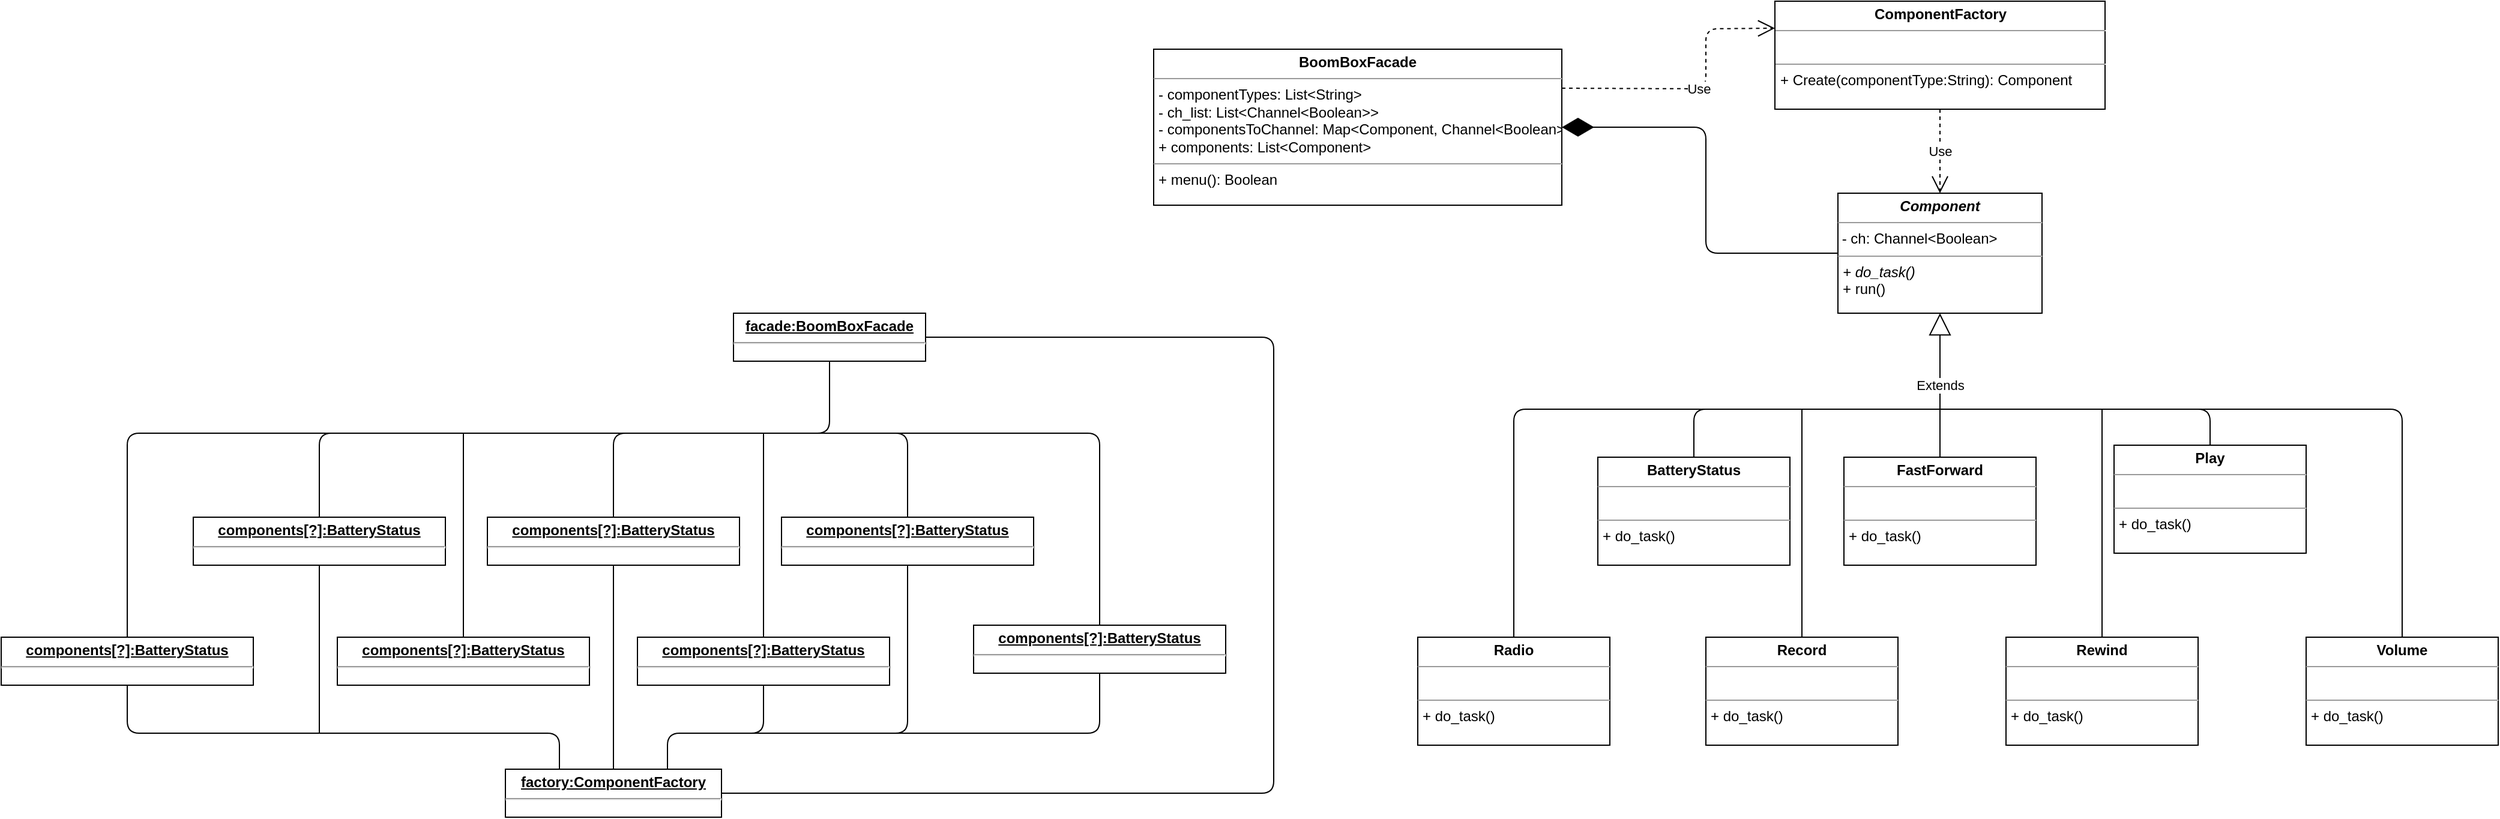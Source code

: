 <mxfile version="14.7.7" type="device"><diagram id="nM0XgFB8ks2Md1LVTOkH" name="Page-1"><mxGraphModel dx="3940" dy="1017" grid="1" gridSize="10" guides="1" tooltips="1" connect="1" arrows="1" fold="1" page="1" pageScale="1" pageWidth="850" pageHeight="1100" math="0" shadow="0"><root><mxCell id="0"/><mxCell id="1" parent="0"/><mxCell id="m_AbLx62StOzzWmLyRg3-1" value="&lt;p style=&quot;margin: 0px ; margin-top: 4px ; text-align: center&quot;&gt;&lt;i&gt;&lt;b&gt;Component&lt;/b&gt;&lt;/i&gt;&lt;/p&gt;&lt;hr size=&quot;1&quot;&gt;&amp;nbsp;- ch: Channel&amp;lt;Boolean&amp;gt;&lt;br&gt;&lt;hr size=&quot;1&quot;&gt;&lt;p style=&quot;margin: 0px ; margin-left: 4px&quot;&gt;&lt;i&gt;+ do_task()&lt;/i&gt;&lt;br&gt;&lt;/p&gt;&lt;p style=&quot;margin: 0px ; margin-left: 4px&quot;&gt;+ run()&lt;/p&gt;" style="verticalAlign=top;align=left;overflow=fill;fontSize=12;fontFamily=Helvetica;html=1;" vertex="1" parent="1"><mxGeometry x="310" y="230" width="170" height="100" as="geometry"/></mxCell><mxCell id="m_AbLx62StOzzWmLyRg3-2" value="&lt;p style=&quot;margin: 0px ; margin-top: 4px ; text-align: center&quot;&gt;&lt;b&gt;FastForward&lt;/b&gt;&lt;/p&gt;&lt;hr size=&quot;1&quot;&gt;&lt;p style=&quot;margin: 0px ; margin-left: 4px&quot;&gt;&lt;br&gt;&lt;/p&gt;&lt;hr size=&quot;1&quot;&gt;&lt;p style=&quot;margin: 0px ; margin-left: 4px&quot;&gt;+ do_task()&lt;/p&gt;" style="verticalAlign=top;align=left;overflow=fill;fontSize=12;fontFamily=Helvetica;html=1;" vertex="1" parent="1"><mxGeometry x="315" y="450" width="160" height="90" as="geometry"/></mxCell><mxCell id="m_AbLx62StOzzWmLyRg3-3" value="&lt;p style=&quot;margin: 0px ; margin-top: 4px ; text-align: center&quot;&gt;&lt;b&gt;BatteryStatus&lt;/b&gt;&lt;/p&gt;&lt;hr size=&quot;1&quot;&gt;&lt;p style=&quot;margin: 0px ; margin-left: 4px&quot;&gt;&lt;br&gt;&lt;/p&gt;&lt;hr size=&quot;1&quot;&gt;&lt;p style=&quot;margin: 0px ; margin-left: 4px&quot;&gt;+ do_task()&lt;/p&gt;" style="verticalAlign=top;align=left;overflow=fill;fontSize=12;fontFamily=Helvetica;html=1;" vertex="1" parent="1"><mxGeometry x="110" y="450" width="160" height="90" as="geometry"/></mxCell><mxCell id="m_AbLx62StOzzWmLyRg3-4" value="&lt;p style=&quot;margin: 0px ; margin-top: 4px ; text-align: center&quot;&gt;&lt;b&gt;Play&lt;/b&gt;&lt;/p&gt;&lt;hr size=&quot;1&quot;&gt;&lt;p style=&quot;margin: 0px ; margin-left: 4px&quot;&gt;&lt;br&gt;&lt;/p&gt;&lt;hr size=&quot;1&quot;&gt;&lt;p style=&quot;margin: 0px ; margin-left: 4px&quot;&gt;+ do_task()&lt;/p&gt;" style="verticalAlign=top;align=left;overflow=fill;fontSize=12;fontFamily=Helvetica;html=1;" vertex="1" parent="1"><mxGeometry x="540" y="440" width="160" height="90" as="geometry"/></mxCell><mxCell id="m_AbLx62StOzzWmLyRg3-5" value="&lt;p style=&quot;margin: 0px ; margin-top: 4px ; text-align: center&quot;&gt;&lt;b&gt;Radio&lt;/b&gt;&lt;br&gt;&lt;/p&gt;&lt;hr size=&quot;1&quot;&gt;&lt;p style=&quot;margin: 0px ; margin-left: 4px&quot;&gt;&lt;br&gt;&lt;/p&gt;&lt;hr size=&quot;1&quot;&gt;&lt;p style=&quot;margin: 0px ; margin-left: 4px&quot;&gt;+ do_task()&lt;/p&gt;" style="verticalAlign=top;align=left;overflow=fill;fontSize=12;fontFamily=Helvetica;html=1;" vertex="1" parent="1"><mxGeometry x="-40" y="600" width="160" height="90" as="geometry"/></mxCell><mxCell id="m_AbLx62StOzzWmLyRg3-6" value="&lt;p style=&quot;margin: 0px ; margin-top: 4px ; text-align: center&quot;&gt;&lt;b&gt;Record&lt;/b&gt;&lt;/p&gt;&lt;hr size=&quot;1&quot;&gt;&lt;p style=&quot;margin: 0px ; margin-left: 4px&quot;&gt;&lt;br&gt;&lt;/p&gt;&lt;hr size=&quot;1&quot;&gt;&lt;p style=&quot;margin: 0px ; margin-left: 4px&quot;&gt;+ do_task()&lt;/p&gt;" style="verticalAlign=top;align=left;overflow=fill;fontSize=12;fontFamily=Helvetica;html=1;" vertex="1" parent="1"><mxGeometry x="200" y="600" width="160" height="90" as="geometry"/></mxCell><mxCell id="m_AbLx62StOzzWmLyRg3-7" value="&lt;p style=&quot;margin: 0px ; margin-top: 4px ; text-align: center&quot;&gt;&lt;b&gt;Rewind&lt;/b&gt;&lt;br&gt;&lt;/p&gt;&lt;hr size=&quot;1&quot;&gt;&lt;p style=&quot;margin: 0px ; margin-left: 4px&quot;&gt;&lt;br&gt;&lt;/p&gt;&lt;hr size=&quot;1&quot;&gt;&lt;p style=&quot;margin: 0px ; margin-left: 4px&quot;&gt;+ do_task()&lt;/p&gt;" style="verticalAlign=top;align=left;overflow=fill;fontSize=12;fontFamily=Helvetica;html=1;" vertex="1" parent="1"><mxGeometry x="450" y="600" width="160" height="90" as="geometry"/></mxCell><mxCell id="m_AbLx62StOzzWmLyRg3-8" value="&lt;p style=&quot;margin: 0px ; margin-top: 4px ; text-align: center&quot;&gt;&lt;b&gt;Volume&lt;/b&gt;&lt;br&gt;&lt;/p&gt;&lt;hr size=&quot;1&quot;&gt;&lt;p style=&quot;margin: 0px ; margin-left: 4px&quot;&gt;&lt;br&gt;&lt;/p&gt;&lt;hr size=&quot;1&quot;&gt;&lt;p style=&quot;margin: 0px ; margin-left: 4px&quot;&gt;+ do_task()&lt;/p&gt;" style="verticalAlign=top;align=left;overflow=fill;fontSize=12;fontFamily=Helvetica;html=1;" vertex="1" parent="1"><mxGeometry x="700" y="600" width="160" height="90" as="geometry"/></mxCell><mxCell id="m_AbLx62StOzzWmLyRg3-9" value="Extends" style="endArrow=block;endSize=16;endFill=0;html=1;entryX=0.5;entryY=1;entryDx=0;entryDy=0;exitX=0.5;exitY=0;exitDx=0;exitDy=0;" edge="1" parent="1" source="m_AbLx62StOzzWmLyRg3-2" target="m_AbLx62StOzzWmLyRg3-1"><mxGeometry width="160" relative="1" as="geometry"><mxPoint x="270" y="370" as="sourcePoint"/><mxPoint x="430" y="370" as="targetPoint"/></mxGeometry></mxCell><mxCell id="m_AbLx62StOzzWmLyRg3-10" value="" style="endArrow=none;html=1;exitX=0.5;exitY=0;exitDx=0;exitDy=0;" edge="1" parent="1" source="m_AbLx62StOzzWmLyRg3-3"><mxGeometry width="50" height="50" relative="1" as="geometry"><mxPoint x="320" y="390" as="sourcePoint"/><mxPoint x="400" y="410" as="targetPoint"/><Array as="points"><mxPoint x="190" y="410"/></Array></mxGeometry></mxCell><mxCell id="m_AbLx62StOzzWmLyRg3-11" value="" style="endArrow=none;html=1;exitX=0.5;exitY=0;exitDx=0;exitDy=0;" edge="1" parent="1" source="m_AbLx62StOzzWmLyRg3-4"><mxGeometry width="50" height="50" relative="1" as="geometry"><mxPoint x="320" y="390" as="sourcePoint"/><mxPoint x="400" y="410" as="targetPoint"/><Array as="points"><mxPoint x="620" y="410"/></Array></mxGeometry></mxCell><mxCell id="m_AbLx62StOzzWmLyRg3-12" value="" style="endArrow=none;html=1;exitX=0.5;exitY=0;exitDx=0;exitDy=0;" edge="1" parent="1" source="m_AbLx62StOzzWmLyRg3-5"><mxGeometry width="50" height="50" relative="1" as="geometry"><mxPoint x="320" y="390" as="sourcePoint"/><mxPoint x="200" y="410" as="targetPoint"/><Array as="points"><mxPoint x="40" y="410"/></Array></mxGeometry></mxCell><mxCell id="m_AbLx62StOzzWmLyRg3-13" value="" style="endArrow=none;html=1;entryX=0.5;entryY=0;entryDx=0;entryDy=0;" edge="1" parent="1" target="m_AbLx62StOzzWmLyRg3-6"><mxGeometry width="50" height="50" relative="1" as="geometry"><mxPoint x="280" y="410" as="sourcePoint"/><mxPoint x="370" y="340" as="targetPoint"/></mxGeometry></mxCell><mxCell id="m_AbLx62StOzzWmLyRg3-14" value="" style="endArrow=none;html=1;entryX=0.5;entryY=0;entryDx=0;entryDy=0;" edge="1" parent="1" target="m_AbLx62StOzzWmLyRg3-7"><mxGeometry width="50" height="50" relative="1" as="geometry"><mxPoint x="530" y="410" as="sourcePoint"/><mxPoint x="370" y="340" as="targetPoint"/></mxGeometry></mxCell><mxCell id="m_AbLx62StOzzWmLyRg3-16" value="" style="endArrow=none;html=1;entryX=0.5;entryY=0;entryDx=0;entryDy=0;" edge="1" parent="1" target="m_AbLx62StOzzWmLyRg3-8"><mxGeometry width="50" height="50" relative="1" as="geometry"><mxPoint x="600" y="410" as="sourcePoint"/><mxPoint x="370" y="340" as="targetPoint"/><Array as="points"><mxPoint x="780" y="410"/></Array></mxGeometry></mxCell><mxCell id="m_AbLx62StOzzWmLyRg3-17" value="&lt;p style=&quot;margin: 0px ; margin-top: 4px ; text-align: center&quot;&gt;&lt;b&gt;ComponentFactory&lt;/b&gt;&lt;/p&gt;&lt;hr size=&quot;1&quot;&gt;&lt;div&gt;&lt;br&gt;&lt;/div&gt;&lt;hr size=&quot;1&quot;&gt;&lt;p style=&quot;margin: 0px ; margin-left: 4px&quot;&gt;+ Create(componentType:String): Component&lt;br&gt;&lt;/p&gt;" style="verticalAlign=top;align=left;overflow=fill;fontSize=12;fontFamily=Helvetica;html=1;" vertex="1" parent="1"><mxGeometry x="257.5" y="70" width="275" height="90" as="geometry"/></mxCell><mxCell id="m_AbLx62StOzzWmLyRg3-18" value="Use" style="endArrow=open;endSize=12;dashed=1;html=1;exitX=0.5;exitY=1;exitDx=0;exitDy=0;entryX=0.5;entryY=0;entryDx=0;entryDy=0;" edge="1" parent="1" source="m_AbLx62StOzzWmLyRg3-17" target="m_AbLx62StOzzWmLyRg3-1"><mxGeometry width="160" relative="1" as="geometry"><mxPoint x="270" y="260" as="sourcePoint"/><mxPoint x="430" y="260" as="targetPoint"/></mxGeometry></mxCell><mxCell id="m_AbLx62StOzzWmLyRg3-19" value="&lt;p style=&quot;margin: 0px ; margin-top: 4px ; text-align: center&quot;&gt;&lt;b&gt;BoomBoxFacade&lt;/b&gt;&lt;/p&gt;&lt;hr size=&quot;1&quot;&gt;&lt;p style=&quot;margin: 0px ; margin-left: 4px&quot;&gt;- componentTypes: List&amp;lt;String&amp;gt;&lt;/p&gt;&lt;p style=&quot;margin: 0px ; margin-left: 4px&quot;&gt;- ch_list: List&amp;lt;Channel&amp;lt;Boolean&amp;gt;&amp;gt;&lt;/p&gt;&lt;p style=&quot;margin: 0px ; margin-left: 4px&quot;&gt;- componentsToChannel: Map&amp;lt;Component, Channel&amp;lt;Boolean&amp;gt;&amp;gt;&lt;/p&gt;&lt;p style=&quot;margin: 0px ; margin-left: 4px&quot;&gt;+ components: List&amp;lt;Component&amp;gt;&lt;br&gt;&lt;/p&gt;&lt;hr size=&quot;1&quot;&gt;&lt;p style=&quot;margin: 0px ; margin-left: 4px&quot;&gt;+ menu(): Boolean&lt;/p&gt;" style="verticalAlign=top;align=left;overflow=fill;fontSize=12;fontFamily=Helvetica;html=1;" vertex="1" parent="1"><mxGeometry x="-260" y="110" width="340" height="130" as="geometry"/></mxCell><mxCell id="m_AbLx62StOzzWmLyRg3-20" value="" style="endArrow=diamondThin;endFill=1;endSize=24;html=1;entryX=1;entryY=0.5;entryDx=0;entryDy=0;exitX=0;exitY=0.5;exitDx=0;exitDy=0;" edge="1" parent="1" source="m_AbLx62StOzzWmLyRg3-1" target="m_AbLx62StOzzWmLyRg3-19"><mxGeometry width="160" relative="1" as="geometry"><mxPoint x="270" y="370" as="sourcePoint"/><mxPoint x="430" y="370" as="targetPoint"/><Array as="points"><mxPoint x="200" y="280"/><mxPoint x="200" y="175"/></Array></mxGeometry></mxCell><mxCell id="m_AbLx62StOzzWmLyRg3-22" value="Use" style="endArrow=open;endSize=12;dashed=1;html=1;entryX=0;entryY=0.25;entryDx=0;entryDy=0;exitX=1;exitY=0.25;exitDx=0;exitDy=0;" edge="1" parent="1" source="m_AbLx62StOzzWmLyRg3-19" target="m_AbLx62StOzzWmLyRg3-17"><mxGeometry width="160" relative="1" as="geometry"><mxPoint x="270" y="370" as="sourcePoint"/><mxPoint x="430" y="370" as="targetPoint"/><Array as="points"><mxPoint x="200" y="143"/><mxPoint x="200" y="93"/></Array></mxGeometry></mxCell><mxCell id="m_AbLx62StOzzWmLyRg3-23" value="&lt;p style=&quot;margin: 0px ; margin-top: 4px ; text-align: center ; text-decoration: underline&quot;&gt;&lt;b&gt;facade:BoomBoxFacade&lt;/b&gt;&lt;/p&gt;&lt;hr&gt;" style="verticalAlign=top;align=left;overflow=fill;fontSize=12;fontFamily=Helvetica;html=1;" vertex="1" parent="1"><mxGeometry x="-610" y="330" width="160" height="40" as="geometry"/></mxCell><mxCell id="m_AbLx62StOzzWmLyRg3-24" value="&lt;p style=&quot;margin: 0px ; margin-top: 4px ; text-align: center ; text-decoration: underline&quot;&gt;&lt;b&gt;factory:ComponentFactory&lt;/b&gt;&lt;/p&gt;&lt;hr&gt;" style="verticalAlign=top;align=left;overflow=fill;fontSize=12;fontFamily=Helvetica;html=1;" vertex="1" parent="1"><mxGeometry x="-800" y="710" width="180" height="40" as="geometry"/></mxCell><mxCell id="m_AbLx62StOzzWmLyRg3-25" value="&lt;p style=&quot;margin: 0px ; margin-top: 4px ; text-align: center ; text-decoration: underline&quot;&gt;&lt;b&gt;components[?]:BatteryStatus&lt;/b&gt;&lt;/p&gt;&lt;hr&gt;" style="verticalAlign=top;align=left;overflow=fill;fontSize=12;fontFamily=Helvetica;html=1;" vertex="1" parent="1"><mxGeometry x="-1060" y="500" width="210" height="40" as="geometry"/></mxCell><mxCell id="m_AbLx62StOzzWmLyRg3-26" value="&lt;p style=&quot;margin: 0px ; margin-top: 4px ; text-align: center ; text-decoration: underline&quot;&gt;&lt;b&gt;components[?]:BatteryStatus&lt;/b&gt;&lt;/p&gt;&lt;hr&gt;" style="verticalAlign=top;align=left;overflow=fill;fontSize=12;fontFamily=Helvetica;html=1;" vertex="1" parent="1"><mxGeometry x="-815" y="500" width="210" height="40" as="geometry"/></mxCell><mxCell id="m_AbLx62StOzzWmLyRg3-27" value="&lt;p style=&quot;margin: 0px ; margin-top: 4px ; text-align: center ; text-decoration: underline&quot;&gt;&lt;b&gt;components[?]:BatteryStatus&lt;/b&gt;&lt;/p&gt;&lt;hr&gt;" style="verticalAlign=top;align=left;overflow=fill;fontSize=12;fontFamily=Helvetica;html=1;" vertex="1" parent="1"><mxGeometry x="-570" y="500" width="210" height="40" as="geometry"/></mxCell><mxCell id="m_AbLx62StOzzWmLyRg3-28" value="&lt;p style=&quot;margin: 0px ; margin-top: 4px ; text-align: center ; text-decoration: underline&quot;&gt;&lt;b&gt;components[?]:BatteryStatus&lt;/b&gt;&lt;/p&gt;&lt;hr&gt;" style="verticalAlign=top;align=left;overflow=fill;fontSize=12;fontFamily=Helvetica;html=1;" vertex="1" parent="1"><mxGeometry x="-940" y="600" width="210" height="40" as="geometry"/></mxCell><mxCell id="m_AbLx62StOzzWmLyRg3-29" value="&lt;p style=&quot;margin: 0px ; margin-top: 4px ; text-align: center ; text-decoration: underline&quot;&gt;&lt;b&gt;components[?]:BatteryStatus&lt;/b&gt;&lt;/p&gt;&lt;hr&gt;" style="verticalAlign=top;align=left;overflow=fill;fontSize=12;fontFamily=Helvetica;html=1;" vertex="1" parent="1"><mxGeometry x="-690" y="600" width="210" height="40" as="geometry"/></mxCell><mxCell id="m_AbLx62StOzzWmLyRg3-30" value="&lt;p style=&quot;margin: 0px ; margin-top: 4px ; text-align: center ; text-decoration: underline&quot;&gt;&lt;b&gt;components[?]:BatteryStatus&lt;/b&gt;&lt;/p&gt;&lt;hr&gt;" style="verticalAlign=top;align=left;overflow=fill;fontSize=12;fontFamily=Helvetica;html=1;" vertex="1" parent="1"><mxGeometry x="-410" y="590" width="210" height="40" as="geometry"/></mxCell><mxCell id="m_AbLx62StOzzWmLyRg3-31" value="&lt;p style=&quot;margin: 0px ; margin-top: 4px ; text-align: center ; text-decoration: underline&quot;&gt;&lt;b&gt;components[?]:BatteryStatus&lt;/b&gt;&lt;/p&gt;&lt;hr&gt;" style="verticalAlign=top;align=left;overflow=fill;fontSize=12;fontFamily=Helvetica;html=1;" vertex="1" parent="1"><mxGeometry x="-1220" y="600" width="210" height="40" as="geometry"/></mxCell><mxCell id="m_AbLx62StOzzWmLyRg3-32" value="" style="endArrow=none;html=1;entryX=0.5;entryY=1;entryDx=0;entryDy=0;exitX=0.5;exitY=0;exitDx=0;exitDy=0;" edge="1" parent="1" source="m_AbLx62StOzzWmLyRg3-26" target="m_AbLx62StOzzWmLyRg3-23"><mxGeometry width="50" height="50" relative="1" as="geometry"><mxPoint x="-570" y="470" as="sourcePoint"/><mxPoint x="-520" y="420" as="targetPoint"/><Array as="points"><mxPoint x="-710" y="430"/><mxPoint x="-530" y="430"/></Array></mxGeometry></mxCell><mxCell id="m_AbLx62StOzzWmLyRg3-33" value="" style="endArrow=none;html=1;exitX=0.5;exitY=0;exitDx=0;exitDy=0;" edge="1" parent="1" source="m_AbLx62StOzzWmLyRg3-25"><mxGeometry width="50" height="50" relative="1" as="geometry"><mxPoint x="-570" y="470" as="sourcePoint"/><mxPoint x="-680" y="430" as="targetPoint"/><Array as="points"><mxPoint x="-955" y="430"/></Array></mxGeometry></mxCell><mxCell id="m_AbLx62StOzzWmLyRg3-34" value="" style="endArrow=none;html=1;entryX=0.5;entryY=0;entryDx=0;entryDy=0;" edge="1" parent="1" target="m_AbLx62StOzzWmLyRg3-27"><mxGeometry width="50" height="50" relative="1" as="geometry"><mxPoint x="-540" y="430" as="sourcePoint"/><mxPoint x="-520" y="420" as="targetPoint"/><Array as="points"><mxPoint x="-465" y="430"/></Array></mxGeometry></mxCell><mxCell id="m_AbLx62StOzzWmLyRg3-35" value="" style="endArrow=none;html=1;entryX=0.5;entryY=0;entryDx=0;entryDy=0;" edge="1" parent="1" target="m_AbLx62StOzzWmLyRg3-31"><mxGeometry width="50" height="50" relative="1" as="geometry"><mxPoint x="-940" y="430" as="sourcePoint"/><mxPoint x="-520" y="420" as="targetPoint"/><Array as="points"><mxPoint x="-1115" y="430"/></Array></mxGeometry></mxCell><mxCell id="m_AbLx62StOzzWmLyRg3-36" value="" style="endArrow=none;html=1;entryX=0.5;entryY=0;entryDx=0;entryDy=0;" edge="1" parent="1" target="m_AbLx62StOzzWmLyRg3-28"><mxGeometry width="50" height="50" relative="1" as="geometry"><mxPoint x="-835" y="430" as="sourcePoint"/><mxPoint x="-520" y="420" as="targetPoint"/></mxGeometry></mxCell><mxCell id="m_AbLx62StOzzWmLyRg3-37" value="" style="endArrow=none;html=1;entryX=0.5;entryY=0;entryDx=0;entryDy=0;" edge="1" parent="1" target="m_AbLx62StOzzWmLyRg3-29"><mxGeometry width="50" height="50" relative="1" as="geometry"><mxPoint x="-585" y="430" as="sourcePoint"/><mxPoint x="-520" y="420" as="targetPoint"/></mxGeometry></mxCell><mxCell id="m_AbLx62StOzzWmLyRg3-38" value="" style="endArrow=none;html=1;entryX=0.5;entryY=0;entryDx=0;entryDy=0;" edge="1" parent="1" target="m_AbLx62StOzzWmLyRg3-30"><mxGeometry width="50" height="50" relative="1" as="geometry"><mxPoint x="-480" y="430" as="sourcePoint"/><mxPoint x="-520" y="420" as="targetPoint"/><Array as="points"><mxPoint x="-305" y="430"/></Array></mxGeometry></mxCell><mxCell id="m_AbLx62StOzzWmLyRg3-40" value="" style="endArrow=none;html=1;entryX=0.5;entryY=1;entryDx=0;entryDy=0;exitX=0.5;exitY=0;exitDx=0;exitDy=0;" edge="1" parent="1" source="m_AbLx62StOzzWmLyRg3-24" target="m_AbLx62StOzzWmLyRg3-26"><mxGeometry width="50" height="50" relative="1" as="geometry"><mxPoint x="-570" y="550" as="sourcePoint"/><mxPoint x="-520" y="500" as="targetPoint"/></mxGeometry></mxCell><mxCell id="m_AbLx62StOzzWmLyRg3-41" value="" style="endArrow=none;html=1;entryX=0.5;entryY=1;entryDx=0;entryDy=0;exitX=0.25;exitY=0;exitDx=0;exitDy=0;" edge="1" parent="1" source="m_AbLx62StOzzWmLyRg3-24" target="m_AbLx62StOzzWmLyRg3-31"><mxGeometry width="50" height="50" relative="1" as="geometry"><mxPoint x="-570" y="550" as="sourcePoint"/><mxPoint x="-520" y="500" as="targetPoint"/><Array as="points"><mxPoint x="-755" y="680"/><mxPoint x="-1115" y="680"/></Array></mxGeometry></mxCell><mxCell id="m_AbLx62StOzzWmLyRg3-42" value="" style="endArrow=none;html=1;exitX=0.5;exitY=1;exitDx=0;exitDy=0;" edge="1" parent="1" source="m_AbLx62StOzzWmLyRg3-25"><mxGeometry width="50" height="50" relative="1" as="geometry"><mxPoint x="-570" y="550" as="sourcePoint"/><mxPoint x="-955" y="680" as="targetPoint"/></mxGeometry></mxCell><mxCell id="m_AbLx62StOzzWmLyRg3-43" value="" style="endArrow=none;html=1;entryX=0.75;entryY=0;entryDx=0;entryDy=0;exitX=0.5;exitY=1;exitDx=0;exitDy=0;" edge="1" parent="1" source="m_AbLx62StOzzWmLyRg3-29" target="m_AbLx62StOzzWmLyRg3-24"><mxGeometry width="50" height="50" relative="1" as="geometry"><mxPoint x="-570" y="550" as="sourcePoint"/><mxPoint x="-520" y="500" as="targetPoint"/><Array as="points"><mxPoint x="-585" y="680"/><mxPoint x="-665" y="680"/></Array></mxGeometry></mxCell><mxCell id="m_AbLx62StOzzWmLyRg3-44" value="" style="endArrow=none;html=1;exitX=0.5;exitY=1;exitDx=0;exitDy=0;" edge="1" parent="1" source="m_AbLx62StOzzWmLyRg3-27"><mxGeometry width="50" height="50" relative="1" as="geometry"><mxPoint x="-570" y="550" as="sourcePoint"/><mxPoint x="-600" y="680" as="targetPoint"/><Array as="points"><mxPoint x="-465" y="680"/></Array></mxGeometry></mxCell><mxCell id="m_AbLx62StOzzWmLyRg3-45" value="" style="endArrow=none;html=1;exitX=0.5;exitY=1;exitDx=0;exitDy=0;" edge="1" parent="1" source="m_AbLx62StOzzWmLyRg3-30"><mxGeometry width="50" height="50" relative="1" as="geometry"><mxPoint x="-570" y="550" as="sourcePoint"/><mxPoint x="-490" y="680" as="targetPoint"/><Array as="points"><mxPoint x="-305" y="680"/></Array></mxGeometry></mxCell><mxCell id="m_AbLx62StOzzWmLyRg3-46" value="" style="endArrow=none;html=1;entryX=1;entryY=0.5;entryDx=0;entryDy=0;exitX=1;exitY=0.5;exitDx=0;exitDy=0;" edge="1" parent="1" source="m_AbLx62StOzzWmLyRg3-24" target="m_AbLx62StOzzWmLyRg3-23"><mxGeometry width="50" height="50" relative="1" as="geometry"><mxPoint x="-660" y="550" as="sourcePoint"/><mxPoint x="-610" y="500" as="targetPoint"/><Array as="points"><mxPoint x="-160" y="730"/><mxPoint x="-160" y="350"/></Array></mxGeometry></mxCell></root></mxGraphModel></diagram></mxfile>